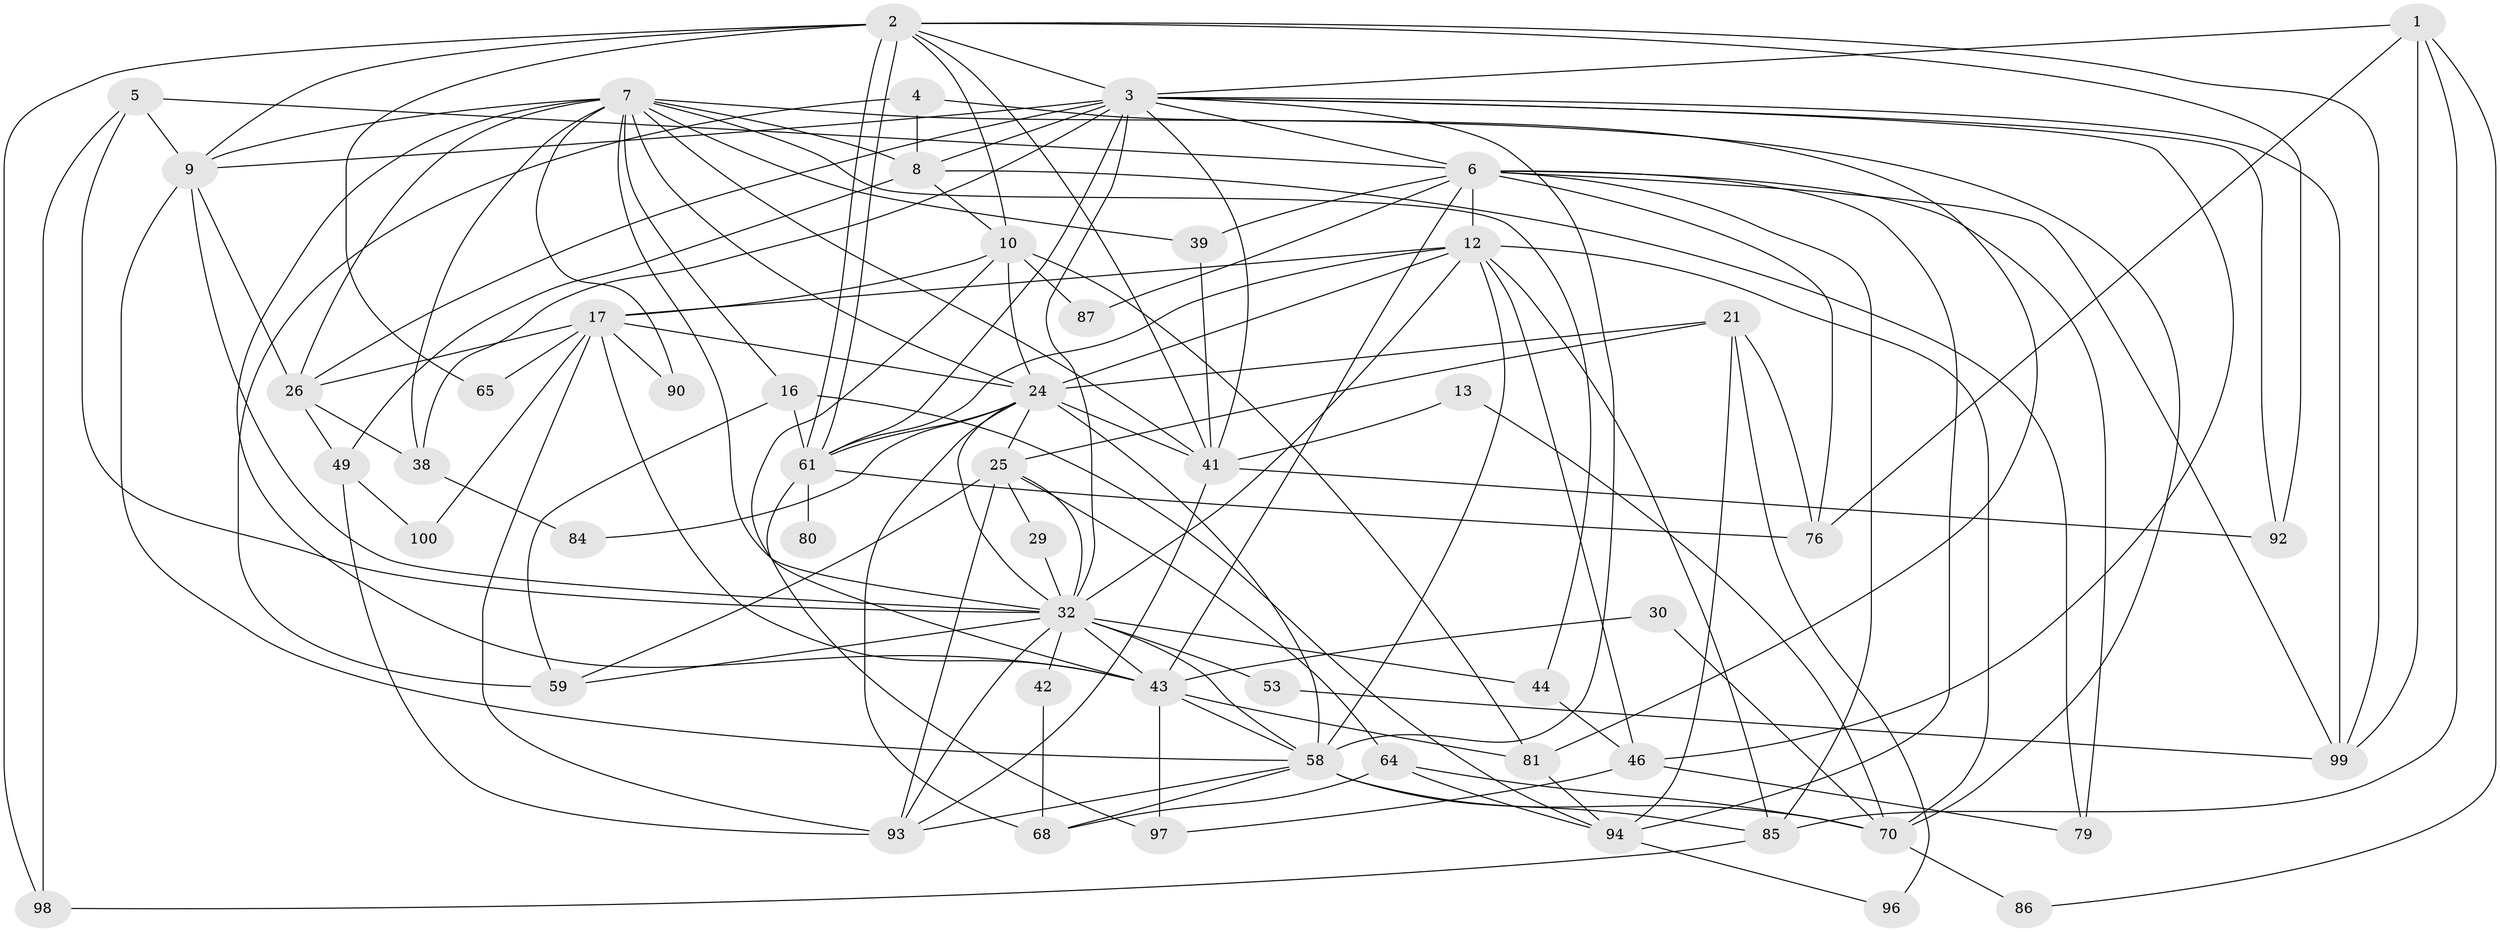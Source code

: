 // original degree distribution, {2: 0.16666666666666666, 9: 0.009259259259259259, 5: 0.21296296296296297, 3: 0.23148148148148148, 4: 0.26851851851851855, 6: 0.06481481481481481, 7: 0.037037037037037035, 11: 0.009259259259259259}
// Generated by graph-tools (version 1.1) at 2025/14/03/09/25 04:14:58]
// undirected, 54 vertices, 144 edges
graph export_dot {
graph [start="1"]
  node [color=gray90,style=filled];
  1 [super="+37"];
  2 [super="+95+54+40"];
  3 [super="+22+23+47+28"];
  4 [super="+36"];
  5;
  6 [super="+106+51"];
  7 [super="+11"];
  8 [super="+19"];
  9 [super="+91+55"];
  10 [super="+14+57"];
  12 [super="+27+56+104"];
  13;
  16;
  17 [super="+18+20"];
  21 [super="+35"];
  24 [super="+31+45"];
  25 [super="+33"];
  26 [super="+88"];
  29;
  30;
  32 [super="+66+105"];
  38;
  39;
  41 [super="+73"];
  42;
  43 [super="+63+62"];
  44;
  46 [super="+77"];
  49;
  53;
  58 [super="+74+89"];
  59;
  61 [super="+71+75"];
  64;
  65;
  68;
  70;
  76;
  79;
  80;
  81;
  84;
  85 [super="+103"];
  86;
  87;
  90;
  92;
  93 [super="+102"];
  94;
  96;
  97;
  98;
  99;
  100;
  1 -- 99;
  1 -- 3;
  1 -- 85;
  1 -- 86;
  1 -- 76;
  2 -- 99;
  2 -- 61 [weight=2];
  2 -- 61;
  2 -- 41;
  2 -- 92;
  2 -- 98;
  2 -- 3 [weight=2];
  2 -- 9;
  2 -- 10;
  2 -- 65;
  3 -- 9 [weight=2];
  3 -- 38;
  3 -- 99 [weight=2];
  3 -- 32 [weight=2];
  3 -- 6;
  3 -- 58;
  3 -- 8;
  3 -- 26 [weight=2];
  3 -- 92;
  3 -- 61;
  3 -- 41;
  3 -- 46;
  4 -- 59;
  4 -- 8;
  4 -- 81;
  5 -- 98;
  5 -- 9;
  5 -- 32;
  5 -- 6;
  6 -- 99;
  6 -- 79;
  6 -- 87;
  6 -- 39;
  6 -- 85;
  6 -- 43;
  6 -- 76;
  6 -- 94;
  6 -- 12;
  7 -- 26;
  7 -- 38;
  7 -- 8 [weight=2];
  7 -- 9;
  7 -- 39;
  7 -- 70;
  7 -- 44;
  7 -- 16;
  7 -- 90;
  7 -- 32;
  7 -- 43;
  7 -- 41;
  7 -- 24;
  8 -- 10;
  8 -- 49;
  8 -- 79;
  9 -- 58;
  9 -- 26;
  9 -- 32;
  10 -- 17;
  10 -- 81;
  10 -- 43;
  10 -- 87;
  10 -- 24;
  12 -- 32;
  12 -- 70;
  12 -- 24 [weight=2];
  12 -- 46;
  12 -- 61;
  12 -- 17;
  12 -- 58;
  12 -- 85;
  13 -- 70;
  13 -- 41;
  16 -- 59;
  16 -- 94;
  16 -- 61;
  17 -- 93;
  17 -- 100 [weight=2];
  17 -- 90;
  17 -- 43;
  17 -- 26;
  17 -- 65;
  17 -- 24;
  21 -- 25;
  21 -- 96;
  21 -- 76;
  21 -- 94;
  21 -- 24;
  24 -- 32 [weight=2];
  24 -- 68 [weight=2];
  24 -- 41;
  24 -- 61;
  24 -- 58 [weight=2];
  24 -- 84;
  24 -- 25;
  25 -- 29;
  25 -- 32;
  25 -- 64;
  25 -- 93;
  25 -- 59;
  26 -- 49;
  26 -- 38;
  29 -- 32;
  30 -- 70;
  30 -- 43;
  32 -- 44 [weight=2];
  32 -- 53;
  32 -- 93;
  32 -- 58;
  32 -- 59;
  32 -- 42;
  32 -- 43;
  38 -- 84;
  39 -- 41;
  41 -- 92;
  41 -- 93;
  42 -- 68;
  43 -- 58;
  43 -- 97 [weight=2];
  43 -- 81;
  44 -- 46;
  46 -- 97;
  46 -- 79;
  49 -- 100;
  49 -- 93;
  53 -- 99;
  58 -- 93;
  58 -- 85;
  58 -- 68;
  58 -- 70;
  61 -- 97;
  61 -- 80 [weight=2];
  61 -- 76;
  64 -- 68;
  64 -- 70;
  64 -- 94;
  70 -- 86;
  81 -- 94;
  85 -- 98;
  94 -- 96;
}
